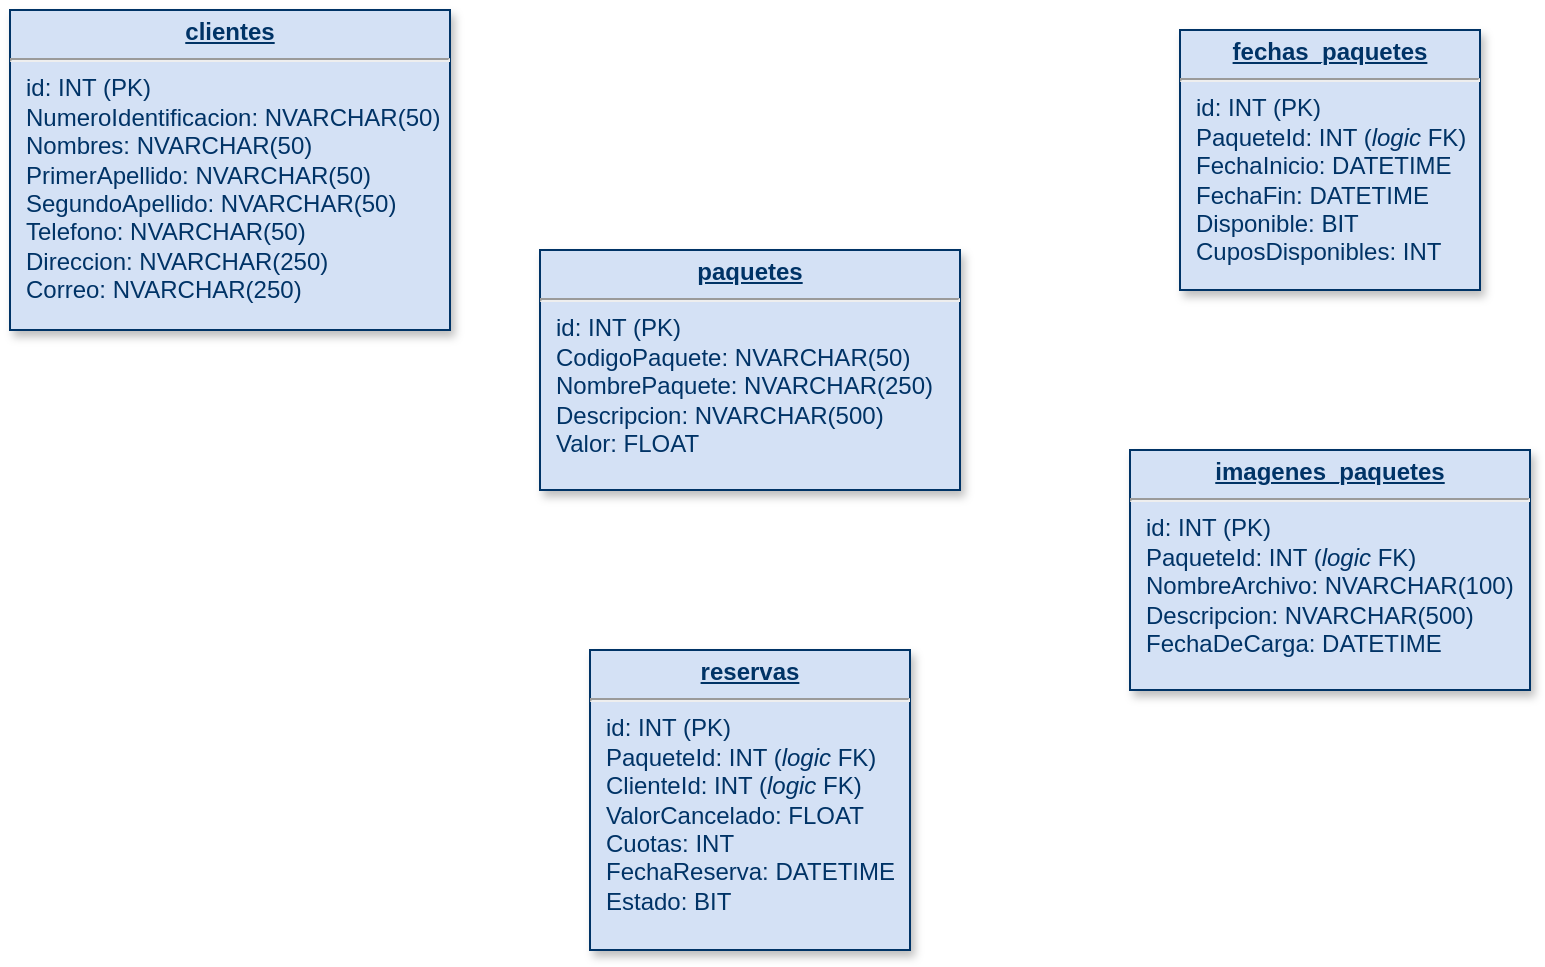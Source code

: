 <mxfile version="24.6.4" type="device">
  <diagram name="Page-1" id="efa7a0a1-bf9b-a30e-e6df-94a7791c09e9">
    <mxGraphModel dx="1912" dy="1029" grid="1" gridSize="10" guides="1" tooltips="1" connect="1" arrows="1" fold="1" page="1" pageScale="1" pageWidth="826" pageHeight="1169" background="none" math="0" shadow="0">
      <root>
        <mxCell id="0" />
        <mxCell id="1" parent="0" />
        <mxCell id="25" value="&lt;p style=&quot;margin: 0px; margin-top: 4px; text-align: center; text-decoration: underline;&quot;&gt;&lt;b&gt;clientes&lt;/b&gt;&lt;/p&gt;&lt;hr&gt;&lt;p style=&quot;margin: 0px; margin-left: 8px;&quot;&gt;id: INT (PK)&lt;/p&gt;&lt;p style=&quot;margin: 0px; margin-left: 8px;&quot;&gt;NumeroIdentificacion: NVARCHAR(50&lt;span style=&quot;background-color: initial;&quot;&gt;)&lt;/span&gt;&lt;/p&gt;&lt;p style=&quot;margin: 0px; margin-left: 8px;&quot;&gt;Nombres: NVARCHAR(50&lt;span style=&quot;background-color: initial;&quot;&gt;)&lt;/span&gt;&lt;/p&gt;&lt;p style=&quot;margin: 0px; margin-left: 8px;&quot;&gt;PrimerApellido: NVARCHAR(50&lt;span style=&quot;background-color: initial;&quot;&gt;)&lt;/span&gt;&lt;/p&gt;&lt;p style=&quot;margin: 0px; margin-left: 8px;&quot;&gt;SegundoApellido: NVARCHAR(50&lt;span style=&quot;background-color: initial;&quot;&gt;)&lt;/span&gt;&lt;/p&gt;&lt;p style=&quot;margin: 0px; margin-left: 8px;&quot;&gt;Telefono: NVARCHAR(50)&lt;/p&gt;&lt;p style=&quot;margin: 0px; margin-left: 8px;&quot;&gt;Direccion: NVARCHAR(250&lt;span style=&quot;background-color: initial;&quot;&gt;)&lt;/span&gt;&lt;/p&gt;&lt;p style=&quot;margin: 0px; margin-left: 8px;&quot;&gt;Correo: NVARCHAR(250&lt;span style=&quot;background-color: initial;&quot;&gt;)&lt;/span&gt;&lt;span style=&quot;background-color: initial;&quot;&gt;&lt;/span&gt;&lt;/p&gt;" style="verticalAlign=top;align=left;overflow=fill;fontSize=12;fontFamily=Helvetica;html=1;strokeColor=#003366;shadow=1;fillColor=#D4E1F5;fontColor=#003366" parent="1" vertex="1">
          <mxGeometry x="30" y="40" width="220" height="160" as="geometry" />
        </mxCell>
        <mxCell id="vq0GwZsb9Bn-4J6WKE0Y-114" value="&lt;p style=&quot;margin: 0px; margin-top: 4px; text-align: center; text-decoration: underline;&quot;&gt;&lt;b&gt;paquetes&lt;/b&gt;&lt;/p&gt;&lt;hr&gt;&lt;p style=&quot;margin: 0px; margin-left: 8px;&quot;&gt;id: INT (PK)&lt;/p&gt;&lt;p style=&quot;margin: 0px; margin-left: 8px;&quot;&gt;CodigoPaquete: NVARCHAR(50&lt;span style=&quot;background-color: initial;&quot;&gt;)&lt;/span&gt;&lt;/p&gt;&lt;p style=&quot;margin: 0px; margin-left: 8px;&quot;&gt;NombrePaquete: NVARCHAR(250&lt;span style=&quot;background-color: initial;&quot;&gt;)&lt;/span&gt;&lt;/p&gt;&lt;p style=&quot;margin: 0px; margin-left: 8px;&quot;&gt;Descripcion: NVARCHAR(500&lt;span style=&quot;background-color: initial;&quot;&gt;)&lt;/span&gt;&lt;/p&gt;&lt;p style=&quot;margin: 0px; margin-left: 8px;&quot;&gt;Valor: FLOAT&lt;/p&gt;" style="verticalAlign=top;align=left;overflow=fill;fontSize=12;fontFamily=Helvetica;html=1;strokeColor=#003366;shadow=1;fillColor=#D4E1F5;fontColor=#003366" vertex="1" parent="1">
          <mxGeometry x="295" y="160" width="210" height="120" as="geometry" />
        </mxCell>
        <mxCell id="vq0GwZsb9Bn-4J6WKE0Y-115" value="&lt;p style=&quot;margin: 0px; margin-top: 4px; text-align: center; text-decoration: underline;&quot;&gt;&lt;b&gt;imagenes_paquetes&lt;/b&gt;&lt;/p&gt;&lt;hr&gt;&lt;p style=&quot;margin: 0px; margin-left: 8px;&quot;&gt;id: INT (PK)&lt;/p&gt;&lt;p style=&quot;margin: 0px; margin-left: 8px;&quot;&gt;PaqueteId: INT (&lt;i&gt;logic &lt;/i&gt;FK)&lt;/p&gt;&lt;p style=&quot;margin: 0px; margin-left: 8px;&quot;&gt;NombreArchivo: NVARCHAR(100&lt;span style=&quot;background-color: initial;&quot;&gt;)&lt;/span&gt;&lt;/p&gt;&lt;p style=&quot;margin: 0px; margin-left: 8px;&quot;&gt;Descripcion: NVARCHAR(500&lt;span style=&quot;background-color: initial;&quot;&gt;)&lt;/span&gt;&lt;/p&gt;&lt;p style=&quot;margin: 0px; margin-left: 8px;&quot;&gt;&lt;span style=&quot;background-color: initial;&quot;&gt;FechaDeCarga: DATETIME&lt;/span&gt;&lt;/p&gt;" style="verticalAlign=top;align=left;overflow=fill;fontSize=12;fontFamily=Helvetica;html=1;strokeColor=#003366;shadow=1;fillColor=#D4E1F5;fontColor=#003366" vertex="1" parent="1">
          <mxGeometry x="590" y="260" width="200" height="120" as="geometry" />
        </mxCell>
        <mxCell id="vq0GwZsb9Bn-4J6WKE0Y-116" value="&lt;p style=&quot;margin: 0px; margin-top: 4px; text-align: center; text-decoration: underline;&quot;&gt;&lt;b&gt;reservas&lt;/b&gt;&lt;/p&gt;&lt;hr&gt;&lt;p style=&quot;margin: 0px; margin-left: 8px;&quot;&gt;id: INT (PK)&lt;/p&gt;&lt;p style=&quot;margin: 0px 0px 0px 8px;&quot;&gt;PaqueteId: INT (&lt;i&gt;logic&amp;nbsp;&lt;/i&gt;FK)&lt;/p&gt;&lt;div&gt;&lt;p style=&quot;margin: 0px 0px 0px 8px;&quot;&gt;ClienteId: INT (&lt;i&gt;logic&amp;nbsp;&lt;/i&gt;FK)&lt;/p&gt;&lt;/div&gt;&lt;p style=&quot;margin: 0px; margin-left: 8px;&quot;&gt;ValorCancelado: FLOAT&lt;/p&gt;&lt;p style=&quot;margin: 0px; margin-left: 8px;&quot;&gt;Cuotas: INT&lt;/p&gt;&lt;p style=&quot;margin: 0px; margin-left: 8px;&quot;&gt;FechaReserva: DATETIME&lt;/p&gt;&lt;p style=&quot;margin: 0px; margin-left: 8px;&quot;&gt;Estado: BIT&lt;/p&gt;" style="verticalAlign=top;align=left;overflow=fill;fontSize=12;fontFamily=Helvetica;html=1;strokeColor=#003366;shadow=1;fillColor=#D4E1F5;fontColor=#003366" vertex="1" parent="1">
          <mxGeometry x="320" y="360" width="160" height="150" as="geometry" />
        </mxCell>
        <mxCell id="vq0GwZsb9Bn-4J6WKE0Y-118" value="&lt;p style=&quot;margin: 0px; margin-top: 4px; text-align: center; text-decoration: underline;&quot;&gt;&lt;b&gt;fechas_paquetes&lt;/b&gt;&lt;/p&gt;&lt;hr&gt;&lt;p style=&quot;margin: 0px; margin-left: 8px;&quot;&gt;id: INT (PK)&lt;/p&gt;&lt;p style=&quot;margin: 0px; margin-left: 8px;&quot;&gt;PaqueteId: INT (&lt;i&gt;logic &lt;/i&gt;FK)&lt;/p&gt;&lt;p style=&quot;margin: 0px; margin-left: 8px;&quot;&gt;FechaInicio: DATETIME&lt;/p&gt;&lt;p style=&quot;margin: 0px; margin-left: 8px;&quot;&gt;FechaFin: DATETIME&lt;/p&gt;&lt;p style=&quot;margin: 0px; margin-left: 8px;&quot;&gt;Disponible: BIT&lt;/p&gt;&lt;p style=&quot;margin: 0px; margin-left: 8px;&quot;&gt;&lt;span style=&quot;background-color: initial;&quot;&gt;CuposDisponibles: INT&lt;/span&gt;&lt;/p&gt;" style="verticalAlign=top;align=left;overflow=fill;fontSize=12;fontFamily=Helvetica;html=1;strokeColor=#003366;shadow=1;fillColor=#D4E1F5;fontColor=#003366" vertex="1" parent="1">
          <mxGeometry x="615" y="50" width="150" height="130" as="geometry" />
        </mxCell>
      </root>
    </mxGraphModel>
  </diagram>
</mxfile>
